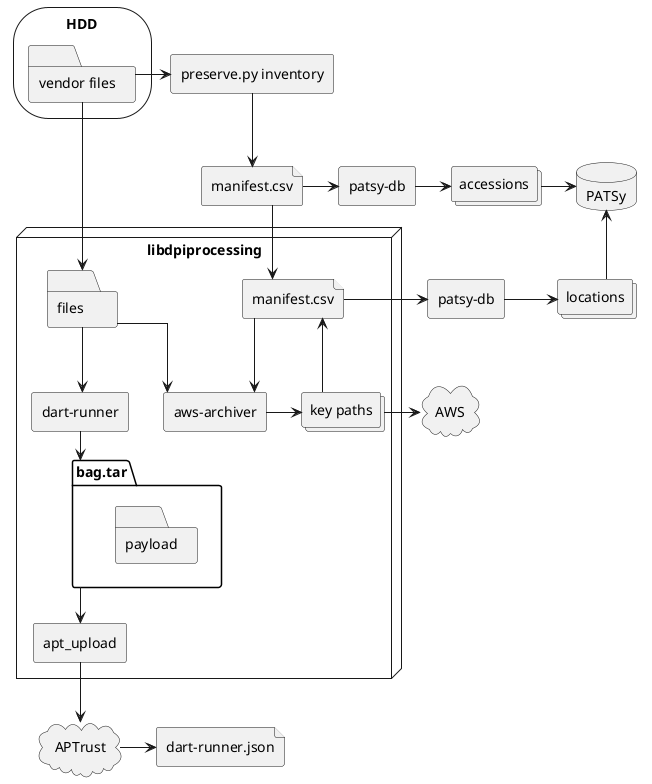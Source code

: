 @startuml
skinparam linetype ortho

storage HDD {
    folder vendorfiles as "vendor files"
}
rectangle inventory as "preserve.py inventory"
file inventory.csv as "manifest.csv"
collections accessions
collections locations
rectangle patsydb as "patsy-db"
rectangle patsydbdeposit as "patsy-db"
database PATSy
node libdpiprocessing {
    folder files
    file manifest.csv
    rectangle awsarchiver as "aws-archiver"
    rectangle DART as "dart-runner"
    collections keypaths as "key paths"
    package bag.tar {
        folder payload
    }
    rectangle apt_upload
}
file dartrunner as "dart-runner.json"
cloud AWS
cloud APTrust

inventory.csv --> manifest.csv
vendorfiles --> files

vendorfiles -> inventory
inventory --> inventory.csv
inventory.csv -> patsydb
patsydb -> accessions
accessions -> PATSy

files --> awsarchiver
manifest.csv --> awsarchiver
awsarchiver -> keypaths
keypaths -> AWS
manifest.csv <-- keypaths
manifest.csv -> patsydbdeposit
patsydbdeposit -> locations
PATSy <-- locations

files --> DART
DART --> bag.tar
bag.tar --> apt_upload
apt_upload --> APTrust
APTrust -> dartrunner
@enduml
